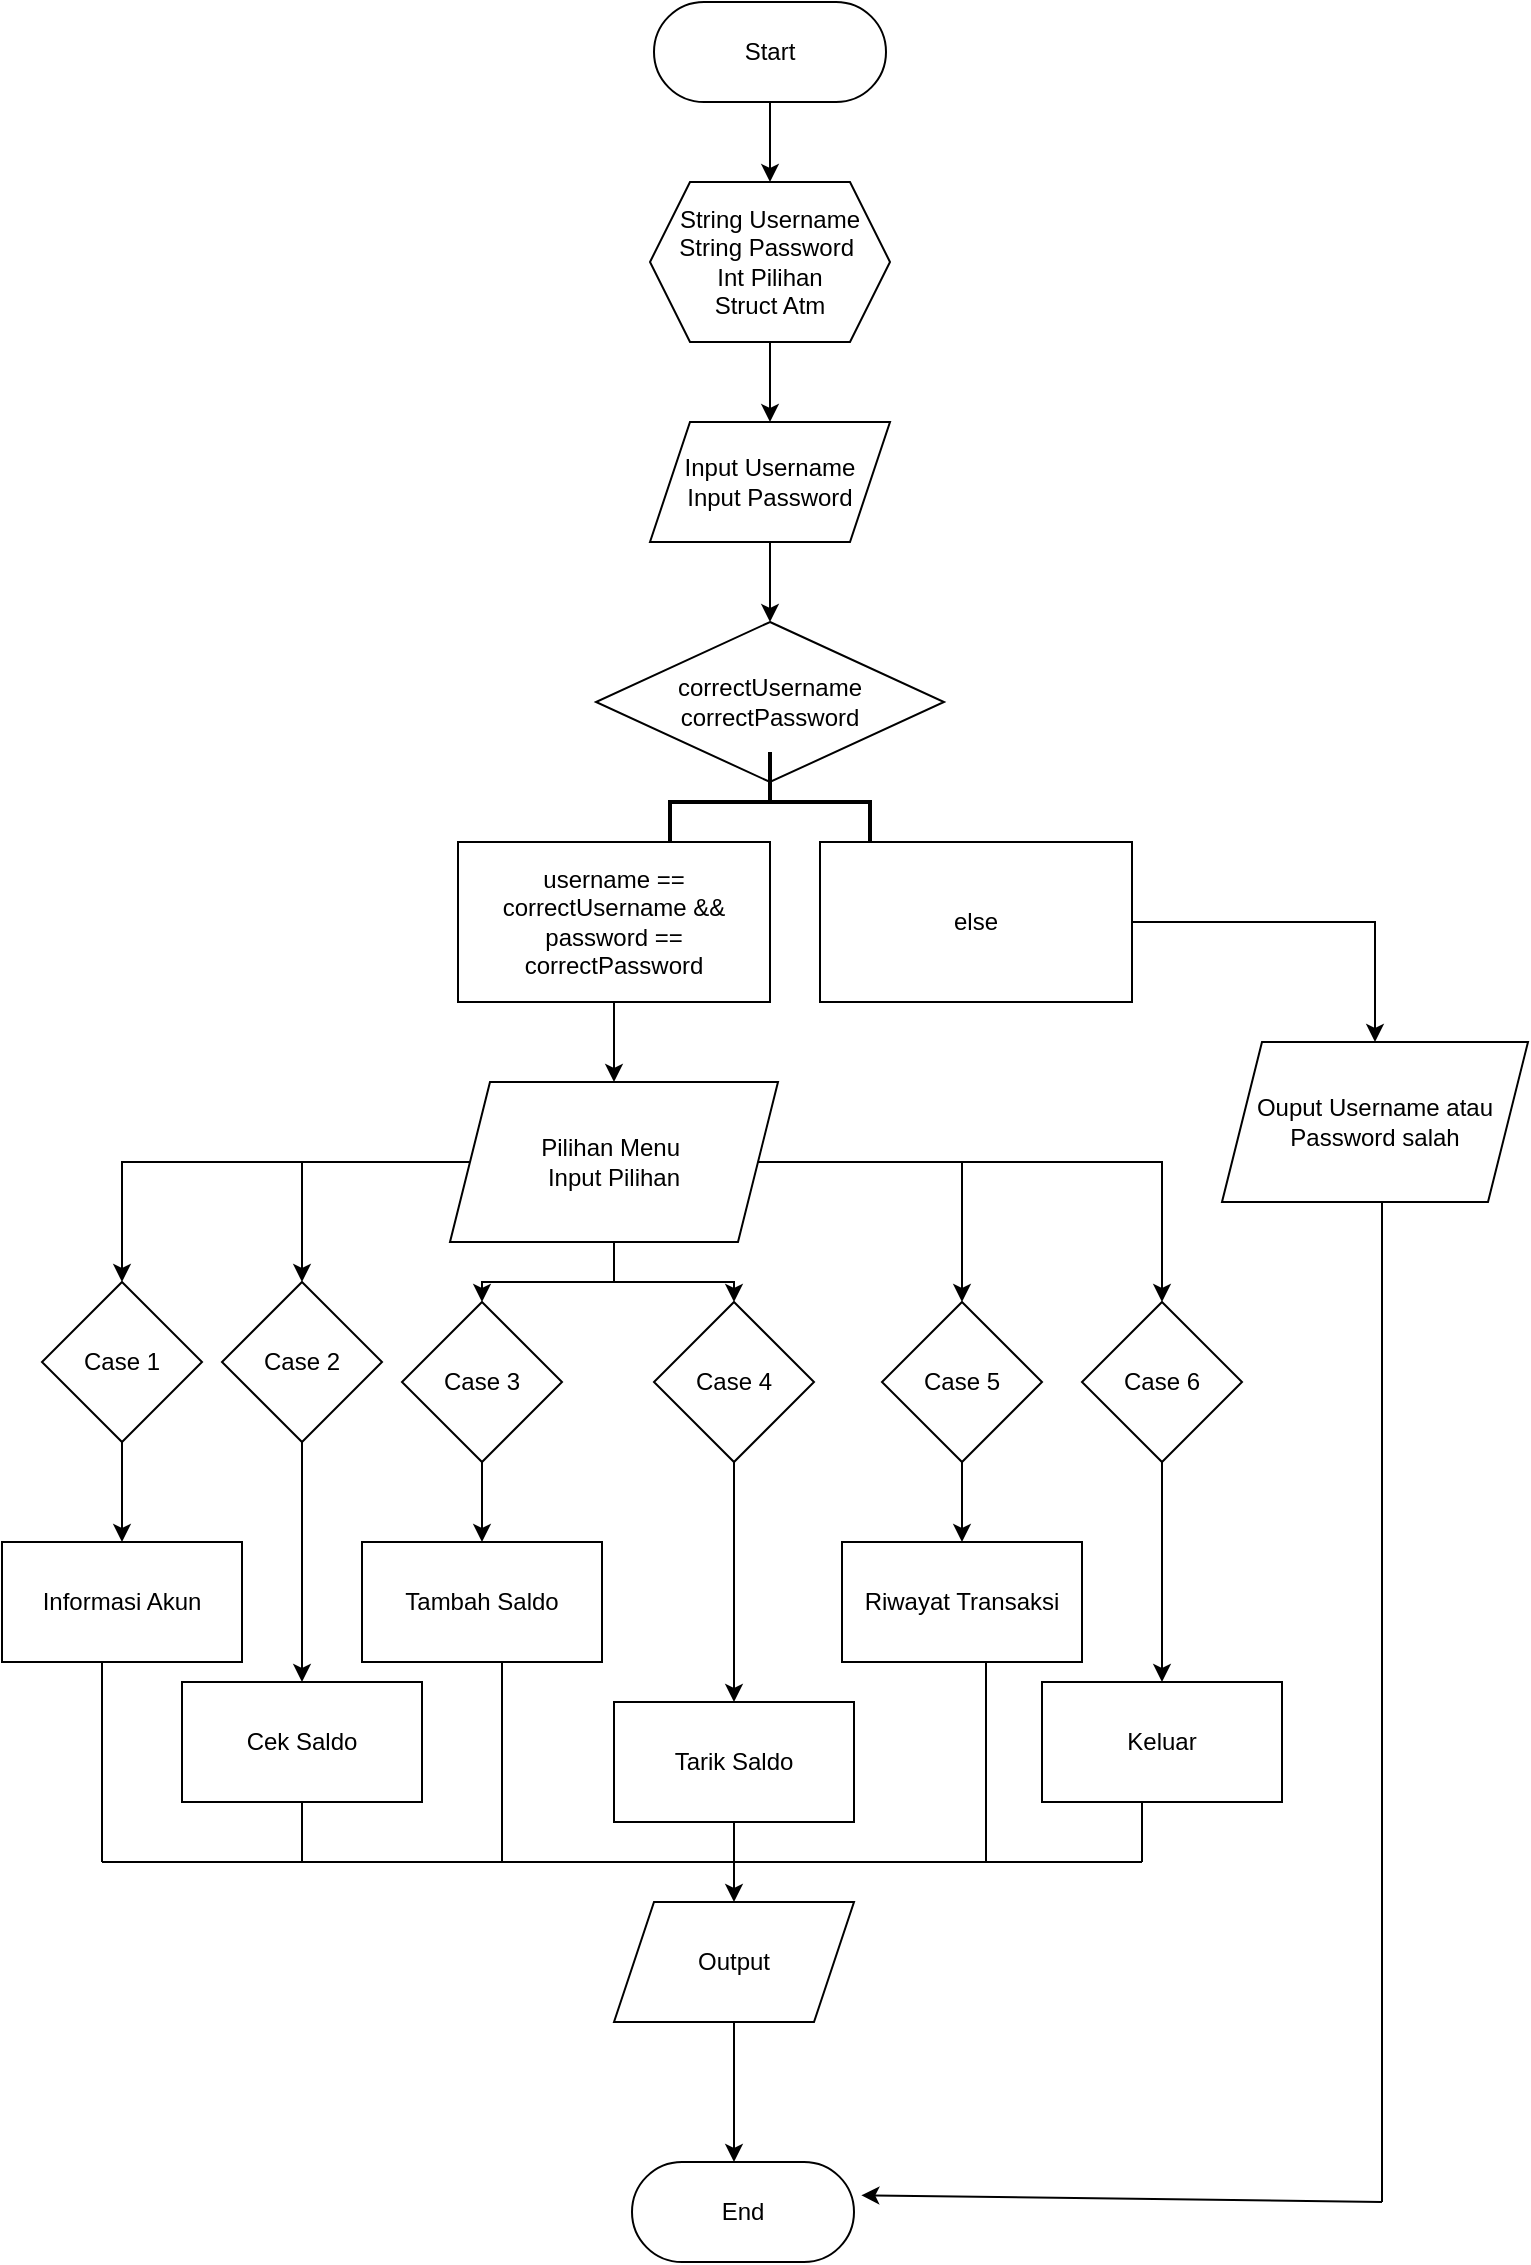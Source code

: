 <mxfile version="24.7.14">
  <diagram name="Halaman-1" id="1N9N5WJnyD0kWC90qeqq">
    <mxGraphModel dx="789" dy="446" grid="1" gridSize="10" guides="1" tooltips="1" connect="1" arrows="1" fold="1" page="1" pageScale="1" pageWidth="827" pageHeight="1169" math="0" shadow="0">
      <root>
        <mxCell id="0" />
        <mxCell id="1" parent="0" />
        <mxCell id="di1mMoNL77aX2Rl6L03--5" value="" style="edgeStyle=orthogonalEdgeStyle;rounded=0;orthogonalLoop=1;jettySize=auto;html=1;" edge="1" parent="1" source="di1mMoNL77aX2Rl6L03--1" target="di1mMoNL77aX2Rl6L03--4">
          <mxGeometry relative="1" as="geometry" />
        </mxCell>
        <mxCell id="di1mMoNL77aX2Rl6L03--1" value="Start" style="html=1;dashed=0;whiteSpace=wrap;shape=mxgraph.dfd.start" vertex="1" parent="1">
          <mxGeometry x="356" y="30" width="116" height="50" as="geometry" />
        </mxCell>
        <mxCell id="di1mMoNL77aX2Rl6L03--7" value="" style="edgeStyle=orthogonalEdgeStyle;rounded=0;orthogonalLoop=1;jettySize=auto;html=1;" edge="1" parent="1" source="di1mMoNL77aX2Rl6L03--4" target="di1mMoNL77aX2Rl6L03--6">
          <mxGeometry relative="1" as="geometry" />
        </mxCell>
        <mxCell id="di1mMoNL77aX2Rl6L03--4" value="&lt;div&gt;&lt;br&gt;&lt;/div&gt;&lt;div&gt;&lt;span style=&quot;background-color: initial;&quot;&gt;String Username&lt;/span&gt;&lt;br&gt;&lt;/div&gt;&lt;div&gt;String Password&amp;nbsp;&lt;/div&gt;&lt;div&gt;Int Pilihan&lt;/div&gt;&lt;div&gt;Struct Atm&lt;/div&gt;&lt;div&gt;&lt;br&gt;&lt;/div&gt;" style="shape=hexagon;perimeter=hexagonPerimeter2;whiteSpace=wrap;html=1;fixedSize=1;dashed=0;" vertex="1" parent="1">
          <mxGeometry x="354" y="120" width="120" height="80" as="geometry" />
        </mxCell>
        <mxCell id="di1mMoNL77aX2Rl6L03--10" value="" style="edgeStyle=orthogonalEdgeStyle;rounded=0;orthogonalLoop=1;jettySize=auto;html=1;" edge="1" parent="1" source="di1mMoNL77aX2Rl6L03--6" target="di1mMoNL77aX2Rl6L03--8">
          <mxGeometry relative="1" as="geometry" />
        </mxCell>
        <mxCell id="di1mMoNL77aX2Rl6L03--6" value="Input Username&lt;div&gt;Input Password&lt;/div&gt;" style="shape=parallelogram;perimeter=parallelogramPerimeter;whiteSpace=wrap;html=1;fixedSize=1;dashed=0;" vertex="1" parent="1">
          <mxGeometry x="354" y="240" width="120" height="60" as="geometry" />
        </mxCell>
        <mxCell id="di1mMoNL77aX2Rl6L03--8" value="correctUsername&lt;div&gt;correctPassword&lt;/div&gt;" style="shape=rhombus;html=1;dashed=0;whiteSpace=wrap;perimeter=rhombusPerimeter;" vertex="1" parent="1">
          <mxGeometry x="327" y="340" width="174" height="80" as="geometry" />
        </mxCell>
        <mxCell id="di1mMoNL77aX2Rl6L03--12" value="" style="strokeWidth=2;html=1;shape=mxgraph.flowchart.annotation_2;align=left;labelPosition=right;pointerEvents=1;rotation=90;" vertex="1" parent="1">
          <mxGeometry x="389" y="380" width="50" height="100" as="geometry" />
        </mxCell>
        <mxCell id="di1mMoNL77aX2Rl6L03--20" value="" style="edgeStyle=orthogonalEdgeStyle;rounded=0;orthogonalLoop=1;jettySize=auto;html=1;" edge="1" parent="1" source="di1mMoNL77aX2Rl6L03--13" target="di1mMoNL77aX2Rl6L03--19">
          <mxGeometry relative="1" as="geometry" />
        </mxCell>
        <mxCell id="di1mMoNL77aX2Rl6L03--13" value="username == correctUsername &amp;amp;&amp;amp; password == correctPassword" style="html=1;dashed=0;whiteSpace=wrap;" vertex="1" parent="1">
          <mxGeometry x="258" y="450" width="156" height="80" as="geometry" />
        </mxCell>
        <mxCell id="di1mMoNL77aX2Rl6L03--16" value="" style="edgeStyle=orthogonalEdgeStyle;rounded=0;orthogonalLoop=1;jettySize=auto;html=1;" edge="1" parent="1" source="di1mMoNL77aX2Rl6L03--14" target="di1mMoNL77aX2Rl6L03--15">
          <mxGeometry relative="1" as="geometry" />
        </mxCell>
        <mxCell id="di1mMoNL77aX2Rl6L03--14" value="else" style="html=1;dashed=0;whiteSpace=wrap;" vertex="1" parent="1">
          <mxGeometry x="439" y="450" width="156" height="80" as="geometry" />
        </mxCell>
        <mxCell id="di1mMoNL77aX2Rl6L03--15" value="Ouput Username atau Password salah" style="shape=parallelogram;perimeter=parallelogramPerimeter;whiteSpace=wrap;html=1;fixedSize=1;dashed=0;" vertex="1" parent="1">
          <mxGeometry x="640" y="550" width="153" height="80" as="geometry" />
        </mxCell>
        <mxCell id="di1mMoNL77aX2Rl6L03--22" value="" style="edgeStyle=orthogonalEdgeStyle;rounded=0;orthogonalLoop=1;jettySize=auto;html=1;" edge="1" parent="1" source="di1mMoNL77aX2Rl6L03--19" target="di1mMoNL77aX2Rl6L03--21">
          <mxGeometry relative="1" as="geometry" />
        </mxCell>
        <mxCell id="di1mMoNL77aX2Rl6L03--24" value="" style="edgeStyle=orthogonalEdgeStyle;rounded=0;orthogonalLoop=1;jettySize=auto;html=1;" edge="1" parent="1" source="di1mMoNL77aX2Rl6L03--19" target="di1mMoNL77aX2Rl6L03--23">
          <mxGeometry relative="1" as="geometry" />
        </mxCell>
        <mxCell id="di1mMoNL77aX2Rl6L03--26" value="" style="edgeStyle=orthogonalEdgeStyle;rounded=0;orthogonalLoop=1;jettySize=auto;html=1;" edge="1" parent="1" source="di1mMoNL77aX2Rl6L03--19" target="di1mMoNL77aX2Rl6L03--25">
          <mxGeometry relative="1" as="geometry" />
        </mxCell>
        <mxCell id="di1mMoNL77aX2Rl6L03--28" value="" style="edgeStyle=orthogonalEdgeStyle;rounded=0;orthogonalLoop=1;jettySize=auto;html=1;" edge="1" parent="1" source="di1mMoNL77aX2Rl6L03--19" target="di1mMoNL77aX2Rl6L03--27">
          <mxGeometry relative="1" as="geometry" />
        </mxCell>
        <mxCell id="di1mMoNL77aX2Rl6L03--30" value="" style="edgeStyle=orthogonalEdgeStyle;rounded=0;orthogonalLoop=1;jettySize=auto;html=1;" edge="1" parent="1" source="di1mMoNL77aX2Rl6L03--19" target="di1mMoNL77aX2Rl6L03--29">
          <mxGeometry relative="1" as="geometry" />
        </mxCell>
        <mxCell id="di1mMoNL77aX2Rl6L03--32" value="" style="edgeStyle=orthogonalEdgeStyle;rounded=0;orthogonalLoop=1;jettySize=auto;html=1;" edge="1" parent="1" source="di1mMoNL77aX2Rl6L03--19" target="di1mMoNL77aX2Rl6L03--31">
          <mxGeometry relative="1" as="geometry" />
        </mxCell>
        <mxCell id="di1mMoNL77aX2Rl6L03--19" value="Pilihan Menu&amp;nbsp;&lt;div&gt;Input Pilihan&lt;/div&gt;" style="shape=parallelogram;perimeter=parallelogramPerimeter;whiteSpace=wrap;html=1;fixedSize=1;dashed=0;" vertex="1" parent="1">
          <mxGeometry x="254" y="570" width="164" height="80" as="geometry" />
        </mxCell>
        <mxCell id="di1mMoNL77aX2Rl6L03--34" value="" style="edgeStyle=orthogonalEdgeStyle;rounded=0;orthogonalLoop=1;jettySize=auto;html=1;" edge="1" parent="1" source="di1mMoNL77aX2Rl6L03--21" target="di1mMoNL77aX2Rl6L03--33">
          <mxGeometry relative="1" as="geometry" />
        </mxCell>
        <mxCell id="di1mMoNL77aX2Rl6L03--21" value="Case 1" style="rhombus;whiteSpace=wrap;html=1;dashed=0;" vertex="1" parent="1">
          <mxGeometry x="50" y="670" width="80" height="80" as="geometry" />
        </mxCell>
        <mxCell id="di1mMoNL77aX2Rl6L03--38" value="" style="edgeStyle=orthogonalEdgeStyle;rounded=0;orthogonalLoop=1;jettySize=auto;html=1;" edge="1" parent="1" source="di1mMoNL77aX2Rl6L03--23" target="di1mMoNL77aX2Rl6L03--37">
          <mxGeometry relative="1" as="geometry" />
        </mxCell>
        <mxCell id="di1mMoNL77aX2Rl6L03--23" value="Case 2" style="rhombus;whiteSpace=wrap;html=1;dashed=0;" vertex="1" parent="1">
          <mxGeometry x="140" y="670" width="80" height="80" as="geometry" />
        </mxCell>
        <mxCell id="di1mMoNL77aX2Rl6L03--40" value="" style="edgeStyle=orthogonalEdgeStyle;rounded=0;orthogonalLoop=1;jettySize=auto;html=1;" edge="1" parent="1" source="di1mMoNL77aX2Rl6L03--25" target="di1mMoNL77aX2Rl6L03--39">
          <mxGeometry relative="1" as="geometry" />
        </mxCell>
        <mxCell id="di1mMoNL77aX2Rl6L03--25" value="Case 3" style="rhombus;whiteSpace=wrap;html=1;dashed=0;" vertex="1" parent="1">
          <mxGeometry x="230" y="680" width="80" height="80" as="geometry" />
        </mxCell>
        <mxCell id="di1mMoNL77aX2Rl6L03--44" value="" style="edgeStyle=orthogonalEdgeStyle;rounded=0;orthogonalLoop=1;jettySize=auto;html=1;" edge="1" parent="1" source="di1mMoNL77aX2Rl6L03--27" target="di1mMoNL77aX2Rl6L03--43">
          <mxGeometry relative="1" as="geometry" />
        </mxCell>
        <mxCell id="di1mMoNL77aX2Rl6L03--27" value="Case 5" style="rhombus;whiteSpace=wrap;html=1;dashed=0;" vertex="1" parent="1">
          <mxGeometry x="470" y="680" width="80" height="80" as="geometry" />
        </mxCell>
        <mxCell id="di1mMoNL77aX2Rl6L03--46" value="" style="edgeStyle=orthogonalEdgeStyle;rounded=0;orthogonalLoop=1;jettySize=auto;html=1;" edge="1" parent="1" source="di1mMoNL77aX2Rl6L03--29" target="di1mMoNL77aX2Rl6L03--45">
          <mxGeometry relative="1" as="geometry" />
        </mxCell>
        <mxCell id="di1mMoNL77aX2Rl6L03--29" value="Case 6" style="rhombus;whiteSpace=wrap;html=1;dashed=0;" vertex="1" parent="1">
          <mxGeometry x="570" y="680" width="80" height="80" as="geometry" />
        </mxCell>
        <mxCell id="di1mMoNL77aX2Rl6L03--42" value="" style="edgeStyle=orthogonalEdgeStyle;rounded=0;orthogonalLoop=1;jettySize=auto;html=1;" edge="1" parent="1" source="di1mMoNL77aX2Rl6L03--31" target="di1mMoNL77aX2Rl6L03--41">
          <mxGeometry relative="1" as="geometry" />
        </mxCell>
        <mxCell id="di1mMoNL77aX2Rl6L03--31" value="Case 4" style="rhombus;whiteSpace=wrap;html=1;dashed=0;" vertex="1" parent="1">
          <mxGeometry x="356" y="680" width="80" height="80" as="geometry" />
        </mxCell>
        <mxCell id="di1mMoNL77aX2Rl6L03--33" value="Informasi Akun" style="whiteSpace=wrap;html=1;dashed=0;" vertex="1" parent="1">
          <mxGeometry x="30" y="800" width="120" height="60" as="geometry" />
        </mxCell>
        <mxCell id="di1mMoNL77aX2Rl6L03--37" value="Cek Saldo" style="whiteSpace=wrap;html=1;dashed=0;" vertex="1" parent="1">
          <mxGeometry x="120" y="870" width="120" height="60" as="geometry" />
        </mxCell>
        <mxCell id="di1mMoNL77aX2Rl6L03--39" value="Tambah Saldo" style="whiteSpace=wrap;html=1;dashed=0;" vertex="1" parent="1">
          <mxGeometry x="210" y="800" width="120" height="60" as="geometry" />
        </mxCell>
        <mxCell id="di1mMoNL77aX2Rl6L03--48" value="" style="edgeStyle=orthogonalEdgeStyle;rounded=0;orthogonalLoop=1;jettySize=auto;html=1;" edge="1" parent="1" source="di1mMoNL77aX2Rl6L03--41" target="di1mMoNL77aX2Rl6L03--47">
          <mxGeometry relative="1" as="geometry" />
        </mxCell>
        <mxCell id="di1mMoNL77aX2Rl6L03--41" value="Tarik Saldo" style="whiteSpace=wrap;html=1;dashed=0;" vertex="1" parent="1">
          <mxGeometry x="336" y="880" width="120" height="60" as="geometry" />
        </mxCell>
        <mxCell id="di1mMoNL77aX2Rl6L03--43" value="Riwayat Transaksi" style="whiteSpace=wrap;html=1;dashed=0;" vertex="1" parent="1">
          <mxGeometry x="450" y="800" width="120" height="60" as="geometry" />
        </mxCell>
        <mxCell id="di1mMoNL77aX2Rl6L03--45" value="Keluar" style="whiteSpace=wrap;html=1;dashed=0;" vertex="1" parent="1">
          <mxGeometry x="550" y="870" width="120" height="60" as="geometry" />
        </mxCell>
        <mxCell id="di1mMoNL77aX2Rl6L03--56" value="" style="edgeStyle=orthogonalEdgeStyle;rounded=0;orthogonalLoop=1;jettySize=auto;html=1;" edge="1" parent="1" source="di1mMoNL77aX2Rl6L03--47">
          <mxGeometry relative="1" as="geometry">
            <mxPoint x="396" y="1110" as="targetPoint" />
          </mxGeometry>
        </mxCell>
        <mxCell id="di1mMoNL77aX2Rl6L03--47" value="Output" style="shape=parallelogram;perimeter=parallelogramPerimeter;whiteSpace=wrap;html=1;fixedSize=1;dashed=0;" vertex="1" parent="1">
          <mxGeometry x="336" y="980" width="120" height="60" as="geometry" />
        </mxCell>
        <mxCell id="di1mMoNL77aX2Rl6L03--57" value="End" style="html=1;dashed=0;whiteSpace=wrap;shape=mxgraph.dfd.start" vertex="1" parent="1">
          <mxGeometry x="345" y="1110" width="111" height="50" as="geometry" />
        </mxCell>
        <mxCell id="di1mMoNL77aX2Rl6L03--60" value="" style="endArrow=none;html=1;rounded=0;" edge="1" parent="1">
          <mxGeometry width="50" height="50" relative="1" as="geometry">
            <mxPoint x="720" y="630" as="sourcePoint" />
            <mxPoint x="720" y="1130" as="targetPoint" />
          </mxGeometry>
        </mxCell>
        <mxCell id="di1mMoNL77aX2Rl6L03--63" value="" style="endArrow=classic;html=1;rounded=0;entryX=1.033;entryY=0.333;entryDx=0;entryDy=0;entryPerimeter=0;" edge="1" parent="1" target="di1mMoNL77aX2Rl6L03--57">
          <mxGeometry width="50" height="50" relative="1" as="geometry">
            <mxPoint x="720" y="1130" as="sourcePoint" />
            <mxPoint x="770" y="1070" as="targetPoint" />
          </mxGeometry>
        </mxCell>
        <mxCell id="di1mMoNL77aX2Rl6L03--64" value="" style="endArrow=none;html=1;rounded=0;" edge="1" parent="1">
          <mxGeometry width="50" height="50" relative="1" as="geometry">
            <mxPoint x="80" y="960" as="sourcePoint" />
            <mxPoint x="80" y="860" as="targetPoint" />
          </mxGeometry>
        </mxCell>
        <mxCell id="di1mMoNL77aX2Rl6L03--65" value="" style="endArrow=none;html=1;rounded=0;" edge="1" parent="1">
          <mxGeometry width="50" height="50" relative="1" as="geometry">
            <mxPoint x="80" y="960" as="sourcePoint" />
            <mxPoint x="400" y="960" as="targetPoint" />
          </mxGeometry>
        </mxCell>
        <mxCell id="di1mMoNL77aX2Rl6L03--66" value="" style="endArrow=none;html=1;rounded=0;" edge="1" parent="1">
          <mxGeometry width="50" height="50" relative="1" as="geometry">
            <mxPoint x="280" y="960" as="sourcePoint" />
            <mxPoint x="280" y="860" as="targetPoint" />
          </mxGeometry>
        </mxCell>
        <mxCell id="di1mMoNL77aX2Rl6L03--67" value="" style="endArrow=none;html=1;rounded=0;" edge="1" parent="1">
          <mxGeometry width="50" height="50" relative="1" as="geometry">
            <mxPoint x="180" y="960" as="sourcePoint" />
            <mxPoint x="180" y="930" as="targetPoint" />
          </mxGeometry>
        </mxCell>
        <mxCell id="di1mMoNL77aX2Rl6L03--68" value="" style="endArrow=none;html=1;rounded=0;" edge="1" parent="1">
          <mxGeometry width="50" height="50" relative="1" as="geometry">
            <mxPoint x="400" y="960" as="sourcePoint" />
            <mxPoint x="600" y="960" as="targetPoint" />
          </mxGeometry>
        </mxCell>
        <mxCell id="di1mMoNL77aX2Rl6L03--69" value="" style="endArrow=none;html=1;rounded=0;" edge="1" parent="1">
          <mxGeometry width="50" height="50" relative="1" as="geometry">
            <mxPoint x="522" y="960" as="sourcePoint" />
            <mxPoint x="522" y="860" as="targetPoint" />
          </mxGeometry>
        </mxCell>
        <mxCell id="di1mMoNL77aX2Rl6L03--70" value="" style="endArrow=none;html=1;rounded=0;" edge="1" parent="1">
          <mxGeometry width="50" height="50" relative="1" as="geometry">
            <mxPoint x="600" y="960" as="sourcePoint" />
            <mxPoint x="600" y="930" as="targetPoint" />
          </mxGeometry>
        </mxCell>
      </root>
    </mxGraphModel>
  </diagram>
</mxfile>
